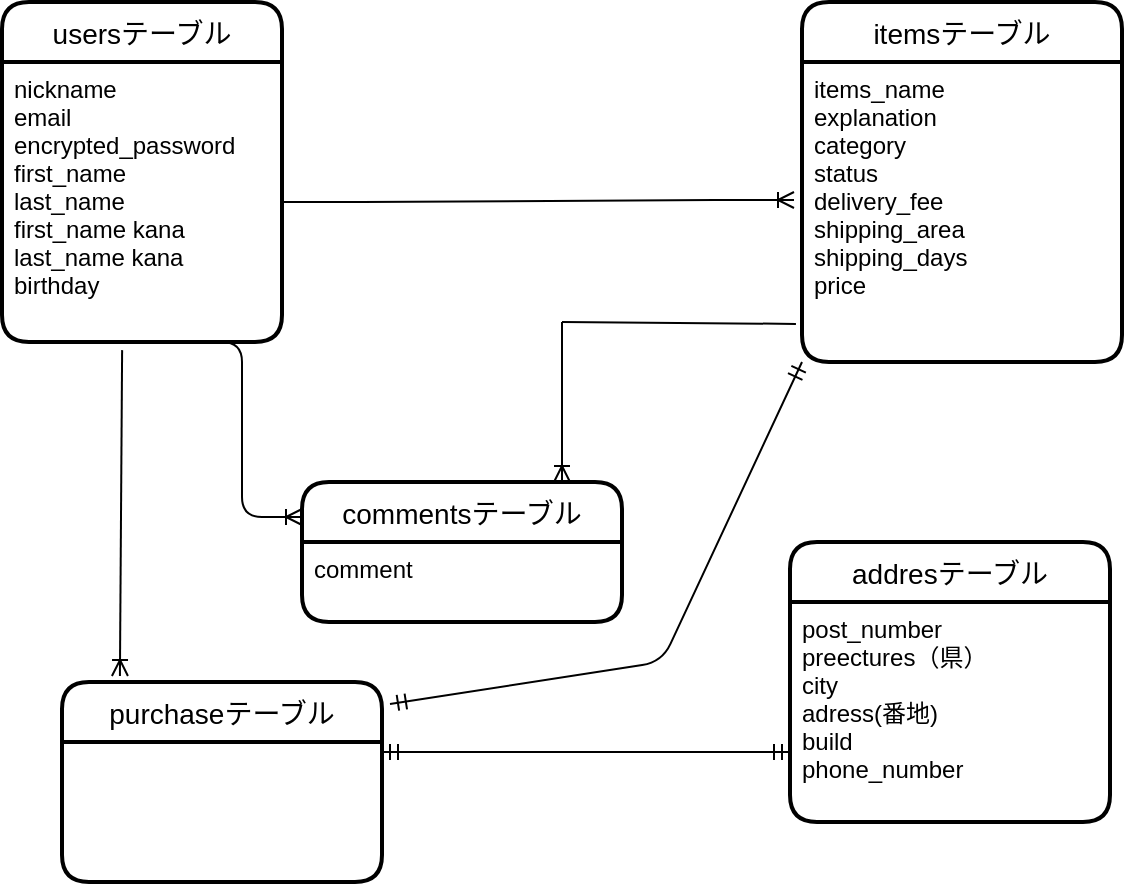 <mxfile>
    <diagram id="pJ61wF4TnmjFwMIwXJvE" name="ページ1">
        <mxGraphModel dx="618" dy="520" grid="1" gridSize="10" guides="1" tooltips="1" connect="1" arrows="1" fold="1" page="1" pageScale="1" pageWidth="827" pageHeight="1169" math="0" shadow="0">
            <root>
                <mxCell id="0"/>
                <mxCell id="1" parent="0"/>
                <mxCell id="2" value="usersテーブル" style="swimlane;childLayout=stackLayout;horizontal=1;startSize=30;horizontalStack=0;rounded=1;fontSize=14;fontStyle=0;strokeWidth=2;resizeParent=0;resizeLast=1;shadow=0;dashed=0;align=center;" parent="1" vertex="1">
                    <mxGeometry x="20" y="40" width="140" height="170" as="geometry"/>
                </mxCell>
                <mxCell id="3" value="nickname&#10;email&#10;encrypted_password&#10;first_name&#10;last_name&#10;first_name kana&#10;last_name kana&#10;birthday&#10;" style="align=left;strokeColor=none;fillColor=none;spacingLeft=4;fontSize=12;verticalAlign=top;resizable=0;rotatable=0;part=1;" parent="2" vertex="1">
                    <mxGeometry y="30" width="140" height="140" as="geometry"/>
                </mxCell>
                <mxCell id="8" value="itemsテーブル" style="swimlane;childLayout=stackLayout;horizontal=1;startSize=30;horizontalStack=0;rounded=1;fontSize=14;fontStyle=0;strokeWidth=2;resizeParent=0;resizeLast=1;shadow=0;dashed=0;align=center;" parent="1" vertex="1">
                    <mxGeometry x="420" y="40" width="160" height="180" as="geometry"/>
                </mxCell>
                <mxCell id="9" value="items_name&#10;explanation&#10;category&#10;status&#10;delivery_fee&#10;shipping_area&#10;shipping_days&#10;price" style="align=left;strokeColor=none;fillColor=none;spacingLeft=4;fontSize=12;verticalAlign=top;resizable=0;rotatable=0;part=1;" parent="8" vertex="1">
                    <mxGeometry y="30" width="160" height="150" as="geometry"/>
                </mxCell>
                <mxCell id="14" value="commentsテーブル" style="swimlane;childLayout=stackLayout;horizontal=1;startSize=30;horizontalStack=0;rounded=1;fontSize=14;fontStyle=0;strokeWidth=2;resizeParent=0;resizeLast=1;shadow=0;dashed=0;align=center;" parent="1" vertex="1">
                    <mxGeometry x="170" y="280" width="160" height="70" as="geometry"/>
                </mxCell>
                <mxCell id="15" value="comment" style="align=left;strokeColor=none;fillColor=none;spacingLeft=4;fontSize=12;verticalAlign=top;resizable=0;rotatable=0;part=1;" parent="14" vertex="1">
                    <mxGeometry y="30" width="160" height="40" as="geometry"/>
                </mxCell>
                <mxCell id="18" value="" style="edgeStyle=entityRelationEdgeStyle;fontSize=12;html=1;endArrow=ERoneToMany;entryX=-0.025;entryY=0.46;entryDx=0;entryDy=0;entryPerimeter=0;" parent="1" target="9" edge="1">
                    <mxGeometry width="100" height="100" relative="1" as="geometry">
                        <mxPoint x="160" y="140" as="sourcePoint"/>
                        <mxPoint x="330" y="140" as="targetPoint"/>
                    </mxGeometry>
                </mxCell>
                <mxCell id="20" value="" style="edgeStyle=entityRelationEdgeStyle;fontSize=12;html=1;endArrow=ERoneToMany;entryX=0;entryY=0.25;entryDx=0;entryDy=0;" parent="1" target="14" edge="1">
                    <mxGeometry width="100" height="100" relative="1" as="geometry">
                        <mxPoint x="110" y="210" as="sourcePoint"/>
                        <mxPoint x="170" y="270" as="targetPoint"/>
                    </mxGeometry>
                </mxCell>
                <mxCell id="38" value="" style="fontSize=12;html=1;endArrow=ERoneToMany;elbow=vertical;" parent="1" edge="1">
                    <mxGeometry width="100" height="100" relative="1" as="geometry">
                        <mxPoint x="300" y="200" as="sourcePoint"/>
                        <mxPoint x="300" y="280" as="targetPoint"/>
                    </mxGeometry>
                </mxCell>
                <mxCell id="39" value="" style="endArrow=none;html=1;rounded=0;elbow=vertical;entryX=-0.019;entryY=0.873;entryDx=0;entryDy=0;entryPerimeter=0;" parent="1" target="9" edge="1">
                    <mxGeometry relative="1" as="geometry">
                        <mxPoint x="300" y="200" as="sourcePoint"/>
                        <mxPoint x="400" y="200" as="targetPoint"/>
                    </mxGeometry>
                </mxCell>
                <mxCell id="40" value="addresテーブル" style="swimlane;childLayout=stackLayout;horizontal=1;startSize=30;horizontalStack=0;rounded=1;fontSize=14;fontStyle=0;strokeWidth=2;resizeParent=0;resizeLast=1;shadow=0;dashed=0;align=center;" vertex="1" parent="1">
                    <mxGeometry x="414" y="310" width="160" height="140" as="geometry"/>
                </mxCell>
                <mxCell id="41" value="post_number&#10;preectures（県）&#10;city&#10;adress(番地)&#10;build&#10;phone_number&#10;" style="align=left;strokeColor=none;fillColor=none;spacingLeft=4;fontSize=12;verticalAlign=top;resizable=0;rotatable=0;part=1;" vertex="1" parent="40">
                    <mxGeometry y="30" width="160" height="110" as="geometry"/>
                </mxCell>
                <mxCell id="42" value="purchaseテーブル" style="swimlane;childLayout=stackLayout;horizontal=1;startSize=30;horizontalStack=0;rounded=1;fontSize=14;fontStyle=0;strokeWidth=2;resizeParent=0;resizeLast=1;shadow=0;dashed=0;align=center;" vertex="1" parent="1">
                    <mxGeometry x="50" y="380" width="160" height="100" as="geometry"/>
                </mxCell>
                <mxCell id="44" value="" style="fontSize=12;html=1;endArrow=ERoneToMany;entryX=0.181;entryY=-0.03;entryDx=0;entryDy=0;entryPerimeter=0;exitX=0.429;exitY=1.029;exitDx=0;exitDy=0;exitPerimeter=0;" edge="1" parent="1" source="3" target="42">
                    <mxGeometry width="100" height="100" relative="1" as="geometry">
                        <mxPoint x="70" y="230" as="sourcePoint"/>
                        <mxPoint x="90" y="340" as="targetPoint"/>
                        <Array as="points"/>
                    </mxGeometry>
                </mxCell>
                <mxCell id="45" value="" style="fontSize=12;html=1;endArrow=ERmandOne;startArrow=ERmandOne;entryX=0;entryY=0.75;entryDx=0;entryDy=0;" edge="1" parent="1" target="40">
                    <mxGeometry width="100" height="100" relative="1" as="geometry">
                        <mxPoint x="210" y="415" as="sourcePoint"/>
                        <mxPoint x="340" y="370" as="targetPoint"/>
                        <Array as="points">
                            <mxPoint x="300" y="415"/>
                        </Array>
                    </mxGeometry>
                </mxCell>
                <mxCell id="46" value="" style="fontSize=12;html=1;endArrow=ERmandOne;startArrow=ERmandOne;entryX=0;entryY=1;entryDx=0;entryDy=0;exitX=1.025;exitY=0.11;exitDx=0;exitDy=0;exitPerimeter=0;" edge="1" parent="1" source="42" target="9">
                    <mxGeometry width="100" height="100" relative="1" as="geometry">
                        <mxPoint x="250" y="390" as="sourcePoint"/>
                        <mxPoint x="410" y="280" as="targetPoint"/>
                        <Array as="points">
                            <mxPoint x="350" y="370"/>
                        </Array>
                    </mxGeometry>
                </mxCell>
            </root>
        </mxGraphModel>
    </diagram>
</mxfile>